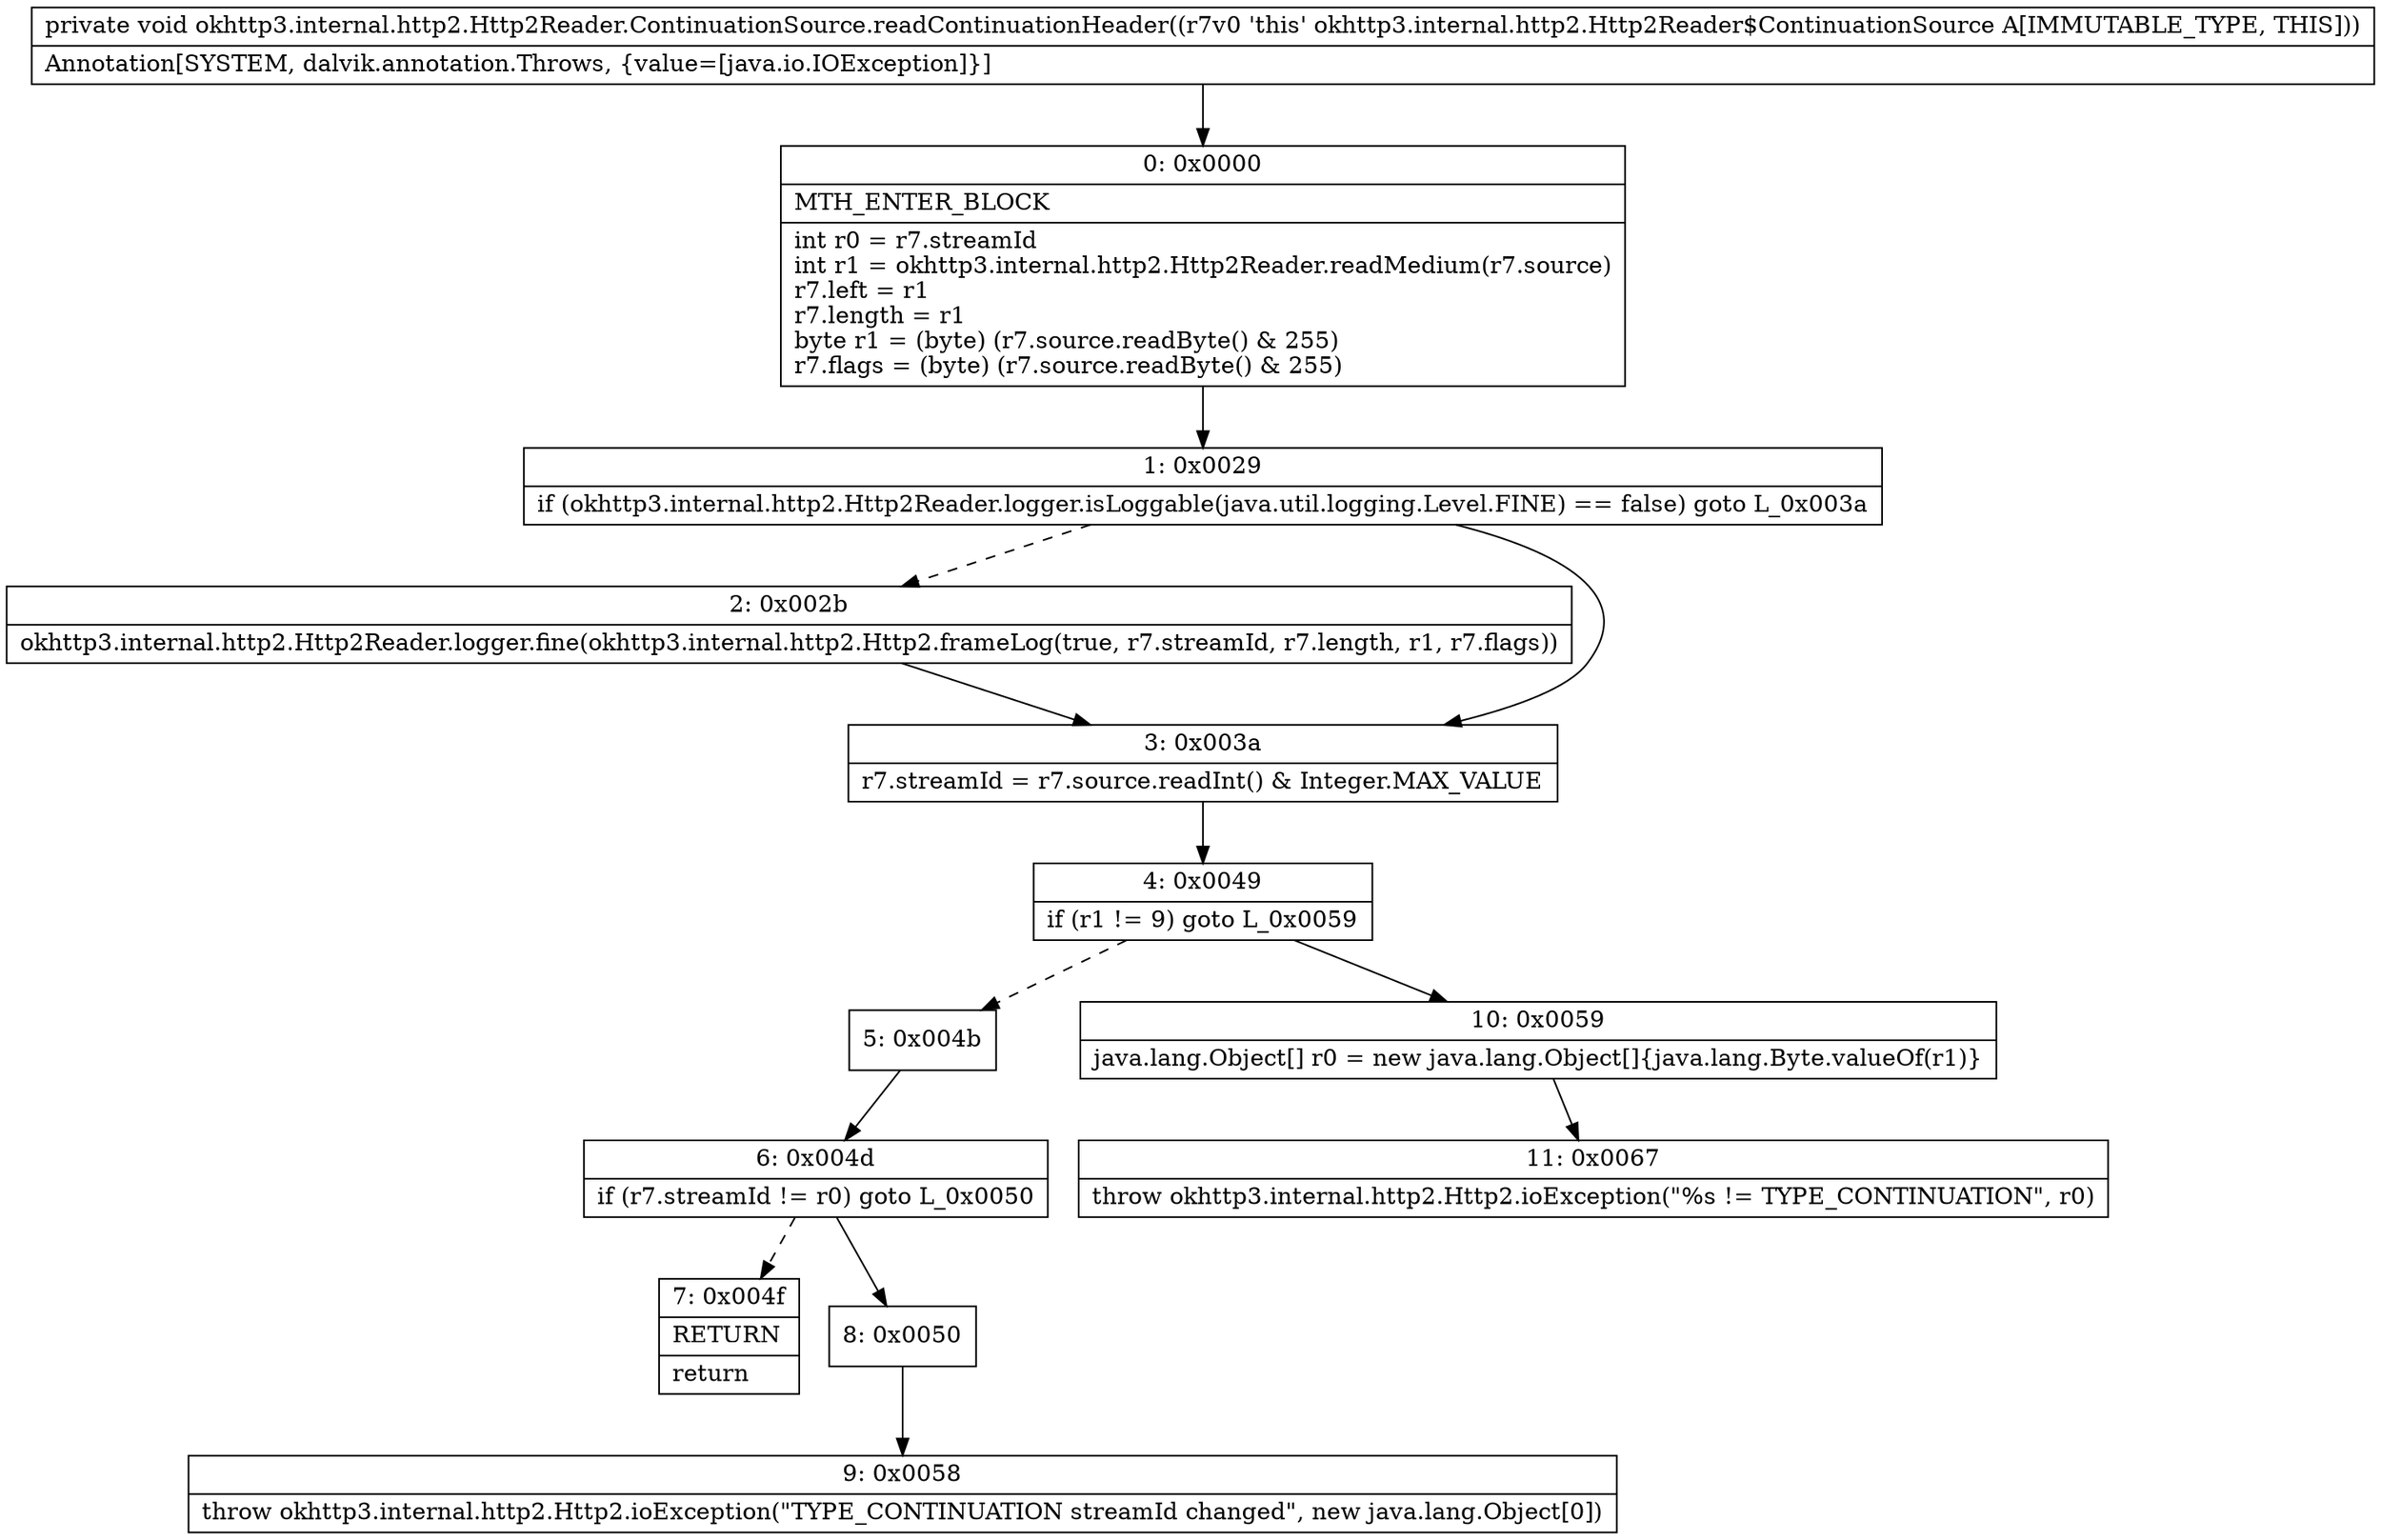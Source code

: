 digraph "CFG forokhttp3.internal.http2.Http2Reader.ContinuationSource.readContinuationHeader()V" {
Node_0 [shape=record,label="{0\:\ 0x0000|MTH_ENTER_BLOCK\l|int r0 = r7.streamId\lint r1 = okhttp3.internal.http2.Http2Reader.readMedium(r7.source)\lr7.left = r1\lr7.length = r1\lbyte r1 = (byte) (r7.source.readByte() & 255)\lr7.flags = (byte) (r7.source.readByte() & 255)\l}"];
Node_1 [shape=record,label="{1\:\ 0x0029|if (okhttp3.internal.http2.Http2Reader.logger.isLoggable(java.util.logging.Level.FINE) == false) goto L_0x003a\l}"];
Node_2 [shape=record,label="{2\:\ 0x002b|okhttp3.internal.http2.Http2Reader.logger.fine(okhttp3.internal.http2.Http2.frameLog(true, r7.streamId, r7.length, r1, r7.flags))\l}"];
Node_3 [shape=record,label="{3\:\ 0x003a|r7.streamId = r7.source.readInt() & Integer.MAX_VALUE\l}"];
Node_4 [shape=record,label="{4\:\ 0x0049|if (r1 != 9) goto L_0x0059\l}"];
Node_5 [shape=record,label="{5\:\ 0x004b}"];
Node_6 [shape=record,label="{6\:\ 0x004d|if (r7.streamId != r0) goto L_0x0050\l}"];
Node_7 [shape=record,label="{7\:\ 0x004f|RETURN\l|return\l}"];
Node_8 [shape=record,label="{8\:\ 0x0050}"];
Node_9 [shape=record,label="{9\:\ 0x0058|throw okhttp3.internal.http2.Http2.ioException(\"TYPE_CONTINUATION streamId changed\", new java.lang.Object[0])\l}"];
Node_10 [shape=record,label="{10\:\ 0x0059|java.lang.Object[] r0 = new java.lang.Object[]\{java.lang.Byte.valueOf(r1)\}\l}"];
Node_11 [shape=record,label="{11\:\ 0x0067|throw okhttp3.internal.http2.Http2.ioException(\"%s != TYPE_CONTINUATION\", r0)\l}"];
MethodNode[shape=record,label="{private void okhttp3.internal.http2.Http2Reader.ContinuationSource.readContinuationHeader((r7v0 'this' okhttp3.internal.http2.Http2Reader$ContinuationSource A[IMMUTABLE_TYPE, THIS]))  | Annotation[SYSTEM, dalvik.annotation.Throws, \{value=[java.io.IOException]\}]\l}"];
MethodNode -> Node_0;
Node_0 -> Node_1;
Node_1 -> Node_2[style=dashed];
Node_1 -> Node_3;
Node_2 -> Node_3;
Node_3 -> Node_4;
Node_4 -> Node_5[style=dashed];
Node_4 -> Node_10;
Node_5 -> Node_6;
Node_6 -> Node_7[style=dashed];
Node_6 -> Node_8;
Node_8 -> Node_9;
Node_10 -> Node_11;
}

